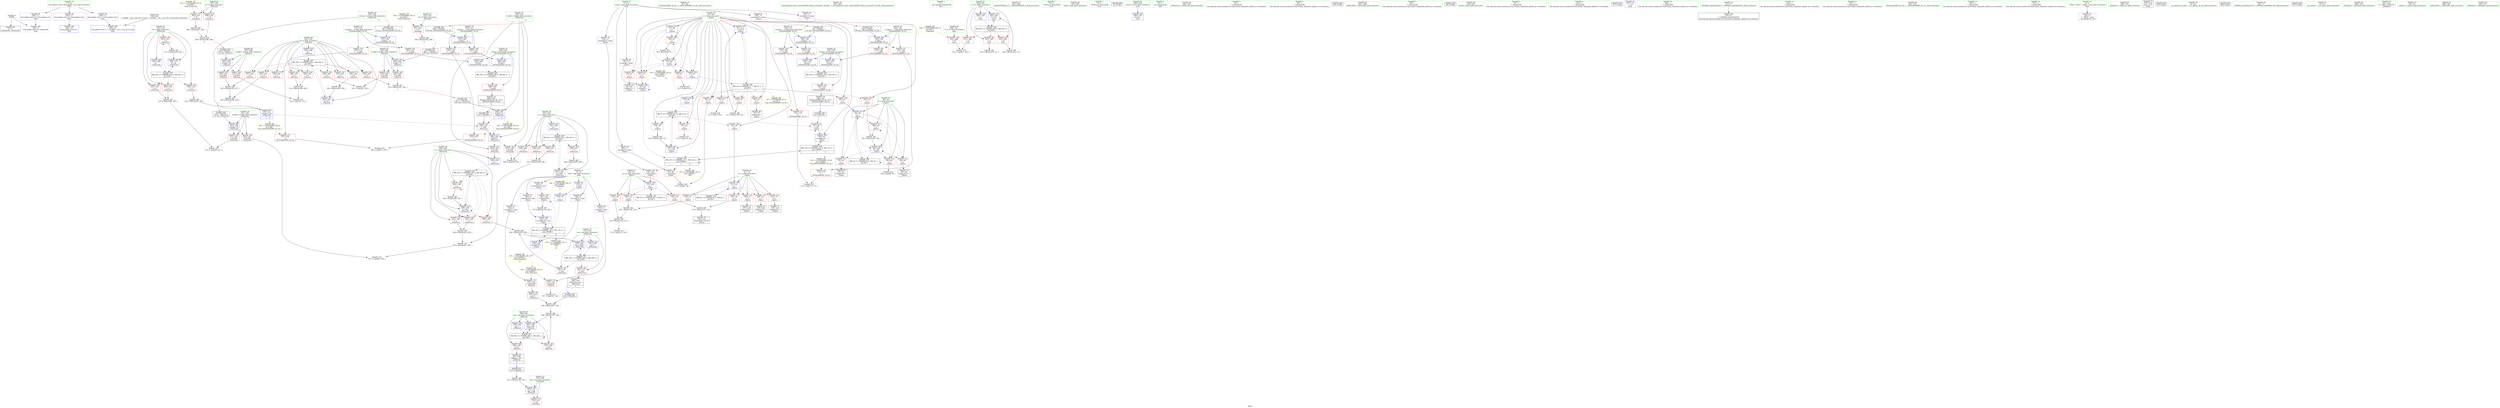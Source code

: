 digraph "SVFG" {
	label="SVFG";

	Node0x55f6529487a0 [shape=record,color=grey,label="{NodeID: 0\nNullPtr}"];
	Node0x55f6529487a0 -> Node0x55f65296e7f0[style=solid];
	Node0x55f6529487a0 -> Node0x55f652975ba0[style=solid];
	Node0x55f6529b05e0 [shape=record,color=black,label="{NodeID: 443\n266 = PHI(189, )\n0th arg _ZSt3minIxERKT_S2_S2_ }"];
	Node0x55f6529b05e0 -> Node0x55f6529785e0[style=solid];
	Node0x55f652970350 [shape=record,color=blue,label="{NodeID: 194\n47\<--111\ni\<--inc17\n_Z3prev\n}"];
	Node0x55f652970350 -> Node0x55f65298e740[style=dashed];
	Node0x55f65296d4e0 [shape=record,color=red,label="{NodeID: 111\n91\<--49\n\<--j\n_Z3prev\n}"];
	Node0x55f65296d4e0 -> Node0x55f65296eb90[style=solid];
	Node0x55f65296b750 [shape=record,color=green,label="{NodeID: 28\n95\<--96\n_ZSt3minIiERKT_S2_S2_\<--_ZSt3minIiERKT_S2_S2__field_insensitive\n}"];
	Node0x55f65297f0b0 [shape=record,color=grey,label="{NodeID: 305\n147 = Binary(134, 146, )\n}"];
	Node0x55f65297f0b0 -> Node0x55f652970830[style=solid];
	Node0x55f652978920 [shape=record,color=blue,label="{NodeID: 222\n295\<--293\nX.addr\<--X\n_Z4funcxx\n}"];
	Node0x55f652978920 -> Node0x55f652974550[style=dashed];
	Node0x55f652978920 -> Node0x55f652974620[style=dashed];
	Node0x55f652973510 [shape=record,color=red,label="{NodeID: 139\n216\<--193\n\<--d\n_Z5func2xx\n}"];
	Node0x55f652973510 -> Node0x55f65297ccb0[style=solid];
	Node0x55f65296df80 [shape=record,color=green,label="{NodeID: 56\n379\<--380\n_ZSt4endlIcSt11char_traitsIcEERSt13basic_ostreamIT_T0_ES6_\<--_ZSt4endlIcSt11char_traitsIcEERSt13basic_ostreamIT_T0_ES6__field_insensitive\n}"];
	Node0x55f65298fc30 [shape=record,color=black,label="{NodeID: 333\nMR_2V_9 = PHI(MR_2V_10, MR_2V_8, )\npts\{48 \}\n}"];
	Node0x55f65298fc30 -> Node0x55f65296d1a0[style=dashed];
	Node0x55f65298fc30 -> Node0x55f65296d270[style=dashed];
	Node0x55f65298fc30 -> Node0x55f65296d340[style=dashed];
	Node0x55f65298fc30 -> Node0x55f652970900[style=dashed];
	Node0x55f652974bd0 [shape=record,color=red,label="{NodeID: 167\n314\<--301\n\<--d\n_Z4funcxx\n}"];
	Node0x55f65296f7c0 [shape=record,color=purple,label="{NodeID: 84\n145\<--8\narrayidx30\<--sign\n_Z3prev\n}"];
	Node0x55f65296f7c0 -> Node0x55f6529729b0[style=solid];
	Node0x55f6529696d0 [shape=record,color=green,label="{NodeID: 1\n7\<--1\n__dso_handle\<--dummyObj\nGlob }"];
	Node0x55f6529b0720 [shape=record,color=black,label="{NodeID: 444\n267 = PHI(195, )\n1st arg _ZSt3minIxERKT_S2_S2_ }"];
	Node0x55f6529b0720 -> Node0x55f6529786b0[style=solid];
	Node0x55f652996570 [shape=record,color=yellow,style=double,label="{NodeID: 361\n62V_1 = ENCHI(MR_62V_0)\npts\{401 \}\nFun[main]}"];
	Node0x55f652996570 -> Node0x55f652975660[style=dashed];
	Node0x55f652970420 [shape=record,color=blue,label="{NodeID: 195\n114\<--70\n\<--\n_Z3prev\n}"];
	Node0x55f652970420 -> Node0x55f652990b30[style=dashed];
	Node0x55f65296d5b0 [shape=record,color=red,label="{NodeID: 112\n98\<--49\n\<--j\n_Z3prev\n}"];
	Node0x55f65296d5b0 -> Node0x55f65296ec60[style=solid];
	Node0x55f65296b850 [shape=record,color=green,label="{NodeID: 29\n162\<--163\nretval\<--retval_field_insensitive\n_ZSt3minIiERKT_S2_S2_\n}"];
	Node0x55f65296b850 -> Node0x55f652972a80[style=solid];
	Node0x55f65296b850 -> Node0x55f652970b70[style=solid];
	Node0x55f65296b850 -> Node0x55f652970c40[style=solid];
	Node0x55f65297f230 [shape=record,color=grey,label="{NodeID: 306\n343 = Binary(342, 206, )\n}"];
	Node0x55f65297f230 -> Node0x55f652978d30[style=solid];
	Node0x55f6529789f0 [shape=record,color=blue,label="{NodeID: 223\n297\<--294\nD.addr\<--D\n_Z4funcxx\n}"];
	Node0x55f6529789f0 -> Node0x55f6529746f0[style=dashed];
	Node0x55f6529789f0 -> Node0x55f6529747c0[style=dashed];
	Node0x55f6529735e0 [shape=record,color=red,label="{NodeID: 140\n220\<--193\n\<--d\n_Z5func2xx\n}"];
	Node0x55f6529735e0 -> Node0x55f65297cfb0[style=solid];
	Node0x55f65296e080 [shape=record,color=green,label="{NodeID: 57\n381\<--382\n_ZNSolsEPFRSoS_E\<--_ZNSolsEPFRSoS_E_field_insensitive\n}"];
	Node0x55f652990130 [shape=record,color=black,label="{NodeID: 334\nMR_6V_2 = PHI(MR_6V_3, MR_6V_1, )\npts\{52 \}\n}"];
	Node0x55f652990130 -> Node0x55f6529705c0[style=dashed];
	Node0x55f652974ca0 [shape=record,color=red,label="{NodeID: 168\n320\<--301\n\<--d\n_Z4funcxx\n}"];
	Node0x55f652974ca0 -> Node0x55f65297fe30[style=solid];
	Node0x55f65296f890 [shape=record,color=purple,label="{NodeID: 85\n150\<--8\narrayidx32\<--sign\n_Z3prev\n}"];
	Node0x55f65296f890 -> Node0x55f652970830[style=solid];
	Node0x55f652969580 [shape=record,color=green,label="{NodeID: 2\n13\<--1\n_ZSt3cin\<--dummyObj\nGlob }"];
	Node0x55f6529b0950 [shape=record,color=black,label="{NodeID: 445\n94 = PHI(159, )\n}"];
	Node0x55f6529b0950 -> Node0x55f652972810[style=solid];
	Node0x55f6529704f0 [shape=record,color=blue,label="{NodeID: 196\n47\<--56\ni\<--\n_Z3prev\n}"];
	Node0x55f6529704f0 -> Node0x55f65298fc30[style=dashed];
	Node0x55f65296d680 [shape=record,color=red,label="{NodeID: 113\n104\<--49\n\<--j\n_Z3prev\n}"];
	Node0x55f65296d680 -> Node0x55f65297dbb0[style=solid];
	Node0x55f65296b920 [shape=record,color=green,label="{NodeID: 30\n164\<--165\n__a.addr\<--__a.addr_field_insensitive\n_ZSt3minIiERKT_S2_S2_\n}"];
	Node0x55f65296b920 -> Node0x55f652972b50[style=solid];
	Node0x55f65296b920 -> Node0x55f652972c20[style=solid];
	Node0x55f65296b920 -> Node0x55f6529709d0[style=solid];
	Node0x55f65297f3b0 [shape=record,color=grey,label="{NodeID: 307\n245 = Binary(241, 244, )\n}"];
	Node0x55f65297f3b0 -> Node0x55f652980bb0[style=solid];
	Node0x55f652978ac0 [shape=record,color=blue,label="{NodeID: 224\n299\<--229\nans\<--\n_Z4funcxx\n}"];
	Node0x55f652978ac0 -> Node0x55f652992430[style=dashed];
	Node0x55f6529736b0 [shape=record,color=red,label="{NodeID: 141\n255\<--197\n\<--ans\n_Z5func2xx\n}"];
	Node0x55f6529736b0 -> Node0x55f65297e630[style=solid];
	Node0x55f65296e180 [shape=record,color=green,label="{NodeID: 58\n395\<--396\nmain\<--main_field_insensitive\n}"];
	Node0x55f652990630 [shape=record,color=black,label="{NodeID: 335\nMR_8V_2 = PHI(MR_8V_3, MR_8V_1, )\npts\{54 \}\n}"];
	Node0x55f652990630 -> Node0x55f652970690[style=dashed];
	Node0x55f652974d70 [shape=record,color=red,label="{NodeID: 169\n324\<--301\n\<--d\n_Z4funcxx\n}"];
	Node0x55f652974d70 -> Node0x55f65297d5b0[style=solid];
	Node0x55f65296f960 [shape=record,color=purple,label="{NodeID: 86\n315\<--8\narrayidx\<--sign\n_Z4funcxx\n}"];
	Node0x55f65296f960 -> Node0x55f652975180[style=solid];
	Node0x55f652969c00 [shape=record,color=green,label="{NodeID: 3\n14\<--1\n_ZSt4cout\<--dummyObj\nGlob }"];
	Node0x55f6529b0c80 [shape=record,color=black,label="{NodeID: 446\n29 = PHI()\n}"];
	Node0x55f652996730 [shape=record,color=yellow,style=double,label="{NodeID: 363\n10V_1 = ENCHI(MR_10V_0)\npts\{100000 \}\nFun[main]|{<s0>11}}"];
	Node0x55f652996730:s0 -> Node0x55f652970420[style=dashed,color=red];
	Node0x55f65297cb30 [shape=record,color=grey,label="{NodeID: 280\n336 = Binary(331, 335, )\n}"];
	Node0x55f65297cb30 -> Node0x55f65297d430[style=solid];
	Node0x55f6529705c0 [shape=record,color=blue,label="{NodeID: 197\n51\<--121\nn\<--\n_Z3prev\n}"];
	Node0x55f6529705c0 -> Node0x55f65296d750[style=dashed];
	Node0x55f6529705c0 -> Node0x55f6529721d0[style=dashed];
	Node0x55f6529705c0 -> Node0x55f652972260[style=dashed];
	Node0x55f6529705c0 -> Node0x55f652972330[style=dashed];
	Node0x55f6529705c0 -> Node0x55f652972400[style=dashed];
	Node0x55f6529705c0 -> Node0x55f652990130[style=dashed];
	Node0x55f65296d750 [shape=record,color=red,label="{NodeID: 114\n123\<--51\n\<--n\n_Z3prev\n}"];
	Node0x55f65296d750 -> Node0x55f65296ed30[style=solid];
	Node0x55f65296b9f0 [shape=record,color=green,label="{NodeID: 31\n166\<--167\n__b.addr\<--__b.addr_field_insensitive\n_ZSt3minIiERKT_S2_S2_\n}"];
	Node0x55f65296b9f0 -> Node0x55f652972cf0[style=solid];
	Node0x55f65296b9f0 -> Node0x55f652972dc0[style=solid];
	Node0x55f65296b9f0 -> Node0x55f652970aa0[style=solid];
	Node0x55f65297f530 [shape=record,color=grey,label="{NodeID: 308\n424 = Binary(423, 70, )\n}"];
	Node0x55f65297f530 -> Node0x55f652979070[style=solid];
	Node0x55f652978b90 [shape=record,color=blue,label="{NodeID: 225\n301\<--206\nd\<--\n_Z4funcxx\n}"];
	Node0x55f652978b90 -> Node0x55f652992930[style=dashed];
	Node0x55f652973780 [shape=record,color=red,label="{NodeID: 142\n263\<--197\n\<--ans\n_Z5func2xx\n}"];
	Node0x55f652973780 -> Node0x55f65296f210[style=solid];
	Node0x55f65296e280 [shape=record,color=green,label="{NodeID: 59\n398\<--399\nretval\<--retval_field_insensitive\nmain\n}"];
	Node0x55f65296e280 -> Node0x55f652978ed0[style=solid];
	Node0x55f652990b30 [shape=record,color=black,label="{NodeID: 336\nMR_10V_3 = PHI(MR_10V_5, MR_10V_2, )\npts\{100000 \}\n|{|<s3>11}}"];
	Node0x55f652990b30 -> Node0x55f6529729b0[style=dashed];
	Node0x55f652990b30 -> Node0x55f652970760[style=dashed];
	Node0x55f652990b30 -> Node0x55f652970830[style=dashed];
	Node0x55f652990b30:s3 -> Node0x55f65299da70[style=dashed,color=blue];
	Node0x55f652974e40 [shape=record,color=red,label="{NodeID: 170\n327\<--301\n\<--d\n_Z4funcxx\n}"];
	Node0x55f652974e40 -> Node0x55f65297d130[style=solid];
	Node0x55f65296fa30 [shape=record,color=purple,label="{NodeID: 87\n333\<--8\narrayidx5\<--sign\n_Z4funcxx\n}"];
	Node0x55f65296fa30 -> Node0x55f652975250[style=solid];
	Node0x55f652969c90 [shape=record,color=green,label="{NodeID: 4\n15\<--1\n.str\<--dummyObj\nGlob }"];
	Node0x55f6529b0d50 [shape=record,color=black,label="{NodeID: 447\n223 = PHI(265, )\n}"];
	Node0x55f6529b0d50 -> Node0x55f652973ed0[style=solid];
	Node0x55f652996810 [shape=record,color=yellow,style=double,label="{NodeID: 364\n12V_1 = ENCHI(MR_12V_0)\npts\{120000 \}\nFun[main]|{<s0>11|<s1>11}}"];
	Node0x55f652996810:s0 -> Node0x55f652975d70[style=dashed,color=red];
	Node0x55f652996810:s1 -> Node0x55f65298ed30[style=dashed,color=red];
	Node0x55f65297ccb0 [shape=record,color=grey,label="{NodeID: 281\n217 = Binary(216, 206, )\n}"];
	Node0x55f65297ccb0 -> Node0x55f652970f80[style=solid];
	Node0x55f652970690 [shape=record,color=blue,label="{NodeID: 198\n53\<--126\np\<--\n_Z3prev\n}"];
	Node0x55f652970690 -> Node0x55f6529724d0[style=dashed];
	Node0x55f652970690 -> Node0x55f6529725a0[style=dashed];
	Node0x55f652970690 -> Node0x55f652972670[style=dashed];
	Node0x55f652970690 -> Node0x55f652990630[style=dashed];
	Node0x55f6529721d0 [shape=record,color=red,label="{NodeID: 115\n128\<--51\n\<--n\n_Z3prev\n}"];
	Node0x55f6529721d0 -> Node0x55f65297dd30[style=solid];
	Node0x55f65296bac0 [shape=record,color=green,label="{NodeID: 32\n184\<--185\n_Z5func2xx\<--_Z5func2xx_field_insensitive\n}"];
	Node0x55f65297f6b0 [shape=record,color=grey,label="{NodeID: 309\n244 = Binary(242, 243, )\n}"];
	Node0x55f65297f6b0 -> Node0x55f65297f3b0[style=solid];
	Node0x55f652978c60 [shape=record,color=blue,label="{NodeID: 226\n299\<--338\nans\<--add\n_Z4funcxx\n}"];
	Node0x55f652978c60 -> Node0x55f652992430[style=dashed];
	Node0x55f652973850 [shape=record,color=red,label="{NodeID: 143\n242\<--199\n\<--y\n_Z5func2xx\n}"];
	Node0x55f652973850 -> Node0x55f65297f6b0[style=solid];
	Node0x55f65296e350 [shape=record,color=green,label="{NodeID: 60\n400\<--401\nTC\<--TC_field_insensitive\nmain\n}"];
	Node0x55f65296e350 -> Node0x55f652975660[style=solid];
	Node0x55f652991030 [shape=record,color=black,label="{NodeID: 337\nMR_30V_3 = PHI(MR_30V_4, MR_30V_2, )\npts\{198 \}\n}"];
	Node0x55f652991030 -> Node0x55f6529736b0[style=dashed];
	Node0x55f652991030 -> Node0x55f652973780[style=dashed];
	Node0x55f652991030 -> Node0x55f652978440[style=dashed];
	Node0x55f652974f10 [shape=record,color=red,label="{NodeID: 171\n329\<--301\n\<--d\n_Z4funcxx\n}"];
	Node0x55f652974f10 -> Node0x55f65297d2b0[style=solid];
	Node0x55f65296fb00 [shape=record,color=purple,label="{NodeID: 88\n65\<--11\narrayidx\<--minp\n_Z3prev\n}"];
	Node0x55f65296fb00 -> Node0x55f652975d70[style=solid];
	Node0x55f65296a4f0 [shape=record,color=green,label="{NodeID: 5\n18\<--1\n\<--dummyObj\nCan only get source location for instruction, argument, global var or function.}"];
	Node0x55f6529b0ec0 [shape=record,color=black,label="{NodeID: 448\n331 = PHI(186, )\n}"];
	Node0x55f6529b0ec0 -> Node0x55f65297cb30[style=solid];
	Node0x55f65297ce30 [shape=record,color=grey,label="{NodeID: 282\n416 = Binary(415, 70, )\n}"];
	Node0x55f652970760 [shape=record,color=blue,label="{NodeID: 199\n138\<--134\narrayidx27\<--\n_Z3prev\n}"];
	Node0x55f652970760 -> Node0x55f652990b30[style=dashed];
	Node0x55f652972260 [shape=record,color=red,label="{NodeID: 116\n136\<--51\n\<--n\n_Z3prev\n}"];
	Node0x55f652972260 -> Node0x55f65296eed0[style=solid];
	Node0x55f65296bbc0 [shape=record,color=green,label="{NodeID: 33\n189\<--190\nX.addr\<--X.addr_field_insensitive\n_Z5func2xx\n|{|<s4>4}}"];
	Node0x55f65296bbc0 -> Node0x55f652973030[style=solid];
	Node0x55f65296bbc0 -> Node0x55f652973100[style=solid];
	Node0x55f65296bbc0 -> Node0x55f652970d10[style=solid];
	Node0x55f65296bbc0 -> Node0x55f652971120[style=solid];
	Node0x55f65296bbc0:s4 -> Node0x55f6529b05e0[style=solid,color=red];
	Node0x55f65297f830 [shape=record,color=grey,label="{NodeID: 310\n413 = cmp(411, 412, )\n}"];
	Node0x55f652978d30 [shape=record,color=blue,label="{NodeID: 227\n301\<--343\nd\<--inc\n_Z4funcxx\n}"];
	Node0x55f652978d30 -> Node0x55f652992930[style=dashed];
	Node0x55f652973920 [shape=record,color=red,label="{NodeID: 144\n243\<--199\n\<--y\n_Z5func2xx\n}"];
	Node0x55f652973920 -> Node0x55f65297f6b0[style=solid];
	Node0x55f65296e420 [shape=record,color=green,label="{NodeID: 61\n402\<--403\ntc\<--tc_field_insensitive\nmain\n}"];
	Node0x55f65296e420 -> Node0x55f652975730[style=solid];
	Node0x55f65296e420 -> Node0x55f652975800[style=solid];
	Node0x55f65296e420 -> Node0x55f6529758d0[style=solid];
	Node0x55f65296e420 -> Node0x55f652978fa0[style=solid];
	Node0x55f65296e420 -> Node0x55f652979070[style=solid];
	Node0x55f652991530 [shape=record,color=black,label="{NodeID: 338\nMR_32V_3 = PHI(MR_32V_4, MR_32V_2, )\npts\{200 \}\n}"];
	Node0x55f652991530 -> Node0x55f652973850[style=dashed];
	Node0x55f652991530 -> Node0x55f652973920[style=dashed];
	Node0x55f652991530 -> Node0x55f6529739f0[style=dashed];
	Node0x55f652991530 -> Node0x55f652973ac0[style=dashed];
	Node0x55f652991530 -> Node0x55f652978370[style=dashed];
	Node0x55f652991530 -> Node0x55f652991530[style=dashed];
	Node0x55f652974fe0 [shape=record,color=red,label="{NodeID: 172\n332\<--301\n\<--d\n_Z4funcxx\n}"];
	Node0x55f65296fbd0 [shape=record,color=purple,label="{NodeID: 89\n80\<--11\narrayidx5\<--minp\n_Z3prev\n}"];
	Node0x55f65296fbd0 -> Node0x55f652972740[style=solid];
	Node0x55f65296a580 [shape=record,color=green,label="{NodeID: 6\n56\<--1\n\<--dummyObj\nCan only get source location for instruction, argument, global var or function.}"];
	Node0x55f6529b1000 [shape=record,color=black,label="{NodeID: 449\n359 = PHI()\n}"];
	Node0x55f65297cfb0 [shape=record,color=grey,label="{NodeID: 283\n221 = Binary(220, 206, )\n}"];
	Node0x55f65297cfb0 -> Node0x55f652971050[style=solid];
	Node0x55f652970830 [shape=record,color=blue,label="{NodeID: 200\n150\<--147\narrayidx32\<--sub\n_Z3prev\n}"];
	Node0x55f652970830 -> Node0x55f652990b30[style=dashed];
	Node0x55f652972330 [shape=record,color=red,label="{NodeID: 117\n141\<--51\n\<--n\n_Z3prev\n}"];
	Node0x55f652972330 -> Node0x55f65297e030[style=solid];
	Node0x55f65296bc90 [shape=record,color=green,label="{NodeID: 34\n191\<--192\nD.addr\<--D.addr_field_insensitive\n_Z5func2xx\n}"];
	Node0x55f65296bc90 -> Node0x55f6529731d0[style=solid];
	Node0x55f65296bc90 -> Node0x55f6529732a0[style=solid];
	Node0x55f65296bc90 -> Node0x55f652970de0[style=solid];
	Node0x55f65297f9b0 [shape=record,color=grey,label="{NodeID: 311\n317 = cmp(316, 134, )\n}"];
	Node0x55f652978e00 [shape=record,color=blue,label="{NodeID: 228\n357\<--371\nans\<--add\n_Z5main2v\n}"];
	Node0x55f652978e00 -> Node0x55f652975590[style=dashed];
	Node0x55f6529739f0 [shape=record,color=red,label="{NodeID: 145\n249\<--199\n\<--y\n_Z5func2xx\n}"];
	Node0x55f6529739f0 -> Node0x55f65297ef30[style=solid];
	Node0x55f65296e4f0 [shape=record,color=green,label="{NodeID: 62\n407\<--408\n_ZNSirsERi\<--_ZNSirsERi_field_insensitive\n}"];
	Node0x55f652991a30 [shape=record,color=black,label="{NodeID: 339\nMR_34V_3 = PHI(MR_34V_4, MR_34V_2, )\npts\{202 \}\n}"];
	Node0x55f652991a30 -> Node0x55f652973b90[style=dashed];
	Node0x55f652991a30 -> Node0x55f652973c60[style=dashed];
	Node0x55f652991a30 -> Node0x55f652973d30[style=dashed];
	Node0x55f652991a30 -> Node0x55f652973e00[style=dashed];
	Node0x55f652991a30 -> Node0x55f652978510[style=dashed];
	Node0x55f6529750b0 [shape=record,color=red,label="{NodeID: 173\n342\<--301\n\<--d\n_Z4funcxx\n}"];
	Node0x55f6529750b0 -> Node0x55f65297f230[style=solid];
	Node0x55f65296fca0 [shape=record,color=purple,label="{NodeID: 90\n93\<--11\narrayidx11\<--minp\n_Z3prev\n|{<s0>3}}"];
	Node0x55f65296fca0:s0 -> Node0x55f6529b00e0[style=solid,color=red];
	Node0x55f65296a610 [shape=record,color=green,label="{NodeID: 7\n60\<--1\n\<--dummyObj\nCan only get source location for instruction, argument, global var or function.}"];
	Node0x55f6529b10d0 [shape=record,color=black,label="{NodeID: 450\n362 = PHI()\n}"];
	Node0x55f65297d130 [shape=record,color=grey,label="{NodeID: 284\n328 = Binary(326, 327, )\n}"];
	Node0x55f65297d130 -> Node0x55f65297d2b0[style=solid];
	Node0x55f652970900 [shape=record,color=blue,label="{NodeID: 201\n47\<--155\ni\<--inc35\n_Z3prev\n}"];
	Node0x55f652970900 -> Node0x55f65298fc30[style=dashed];
	Node0x55f652972400 [shape=record,color=red,label="{NodeID: 118\n148\<--51\n\<--n\n_Z3prev\n}"];
	Node0x55f652972400 -> Node0x55f65296f070[style=solid];
	Node0x55f65296bd60 [shape=record,color=green,label="{NodeID: 35\n193\<--194\nd\<--d_field_insensitive\n_Z5func2xx\n}"];
	Node0x55f65296bd60 -> Node0x55f652973370[style=solid];
	Node0x55f65296bd60 -> Node0x55f652973440[style=solid];
	Node0x55f65296bd60 -> Node0x55f652973510[style=solid];
	Node0x55f65296bd60 -> Node0x55f6529735e0[style=solid];
	Node0x55f65296bd60 -> Node0x55f652970eb0[style=solid];
	Node0x55f65296bd60 -> Node0x55f652970f80[style=solid];
	Node0x55f65297fb30 [shape=record,color=grey,label="{NodeID: 312\n212 = cmp(210, 211, )\n}"];
	Node0x55f652978ed0 [shape=record,color=blue,label="{NodeID: 229\n398\<--134\nretval\<--\nmain\n}"];
	Node0x55f652973ac0 [shape=record,color=red,label="{NodeID: 146\n254\<--199\n\<--y\n_Z5func2xx\n}"];
	Node0x55f652973ac0 -> Node0x55f65297e630[style=solid];
	Node0x55f65296e5f0 [shape=record,color=green,label="{NodeID: 63\n419\<--420\nprintf\<--printf_field_insensitive\n}"];
	Node0x55f652991f30 [shape=record,color=black,label="{NodeID: 340\nMR_64V_3 = PHI(MR_64V_4, MR_64V_2, )\npts\{403 \}\n}"];
	Node0x55f652991f30 -> Node0x55f652975730[style=dashed];
	Node0x55f652991f30 -> Node0x55f652975800[style=dashed];
	Node0x55f652991f30 -> Node0x55f6529758d0[style=dashed];
	Node0x55f652991f30 -> Node0x55f652979070[style=dashed];
	Node0x55f652975180 [shape=record,color=red,label="{NodeID: 174\n316\<--315\n\<--arrayidx\n_Z4funcxx\n}"];
	Node0x55f652975180 -> Node0x55f65297f9b0[style=solid];
	Node0x55f65296fd70 [shape=record,color=purple,label="{NodeID: 91\n100\<--11\narrayidx13\<--minp\n_Z3prev\n}"];
	Node0x55f65296fd70 -> Node0x55f6529701b0[style=solid];
	Node0x55f65296a6a0 [shape=record,color=green,label="{NodeID: 8\n70\<--1\n\<--dummyObj\nCan only get source location for instruction, argument, global var or function.}"];
	Node0x55f6529b11a0 [shape=record,color=black,label="{NodeID: 451\n370 = PHI(292, )\n}"];
	Node0x55f6529b11a0 -> Node0x55f65297e330[style=solid];
	Node0x55f65297d2b0 [shape=record,color=grey,label="{NodeID: 285\n330 = Binary(328, 329, )\n|{<s0>5}}"];
	Node0x55f65297d2b0:s0 -> Node0x55f6529b04a0[style=solid,color=red];
	Node0x55f6529709d0 [shape=record,color=blue,label="{NodeID: 202\n164\<--160\n__a.addr\<--__a\n_ZSt3minIiERKT_S2_S2_\n}"];
	Node0x55f6529709d0 -> Node0x55f652972b50[style=dashed];
	Node0x55f6529709d0 -> Node0x55f652972c20[style=dashed];
	Node0x55f6529724d0 [shape=record,color=red,label="{NodeID: 119\n129\<--53\n\<--p\n_Z3prev\n}"];
	Node0x55f6529724d0 -> Node0x55f65297dd30[style=solid];
	Node0x55f65296be30 [shape=record,color=green,label="{NodeID: 36\n195\<--196\nref.tmp\<--ref.tmp_field_insensitive\n_Z5func2xx\n|{|<s1>4}}"];
	Node0x55f65296be30 -> Node0x55f652971050[style=solid];
	Node0x55f65296be30:s1 -> Node0x55f6529b0720[style=solid,color=red];
	Node0x55f65297fcb0 [shape=record,color=grey,label="{NodeID: 313\n133 = cmp(132, 134, )\n}"];
	Node0x55f652978fa0 [shape=record,color=blue,label="{NodeID: 230\n402\<--134\ntc\<--\nmain\n}"];
	Node0x55f652978fa0 -> Node0x55f652991f30[style=dashed];
	Node0x55f652973b90 [shape=record,color=red,label="{NodeID: 147\n234\<--201\n\<--x\n_Z5func2xx\n}"];
	Node0x55f652973b90 -> Node0x55f652980730[style=solid];
	Node0x55f65296e6f0 [shape=record,color=green,label="{NodeID: 64\n19\<--434\n_GLOBAL__sub_I_rng..58_2_0.cpp\<--_GLOBAL__sub_I_rng..58_2_0.cpp_field_insensitive\n}"];
	Node0x55f65296e6f0 -> Node0x55f652975aa0[style=solid];
	Node0x55f652992430 [shape=record,color=black,label="{NodeID: 341\nMR_48V_3 = PHI(MR_48V_5, MR_48V_2, )\npts\{300 \}\n}"];
	Node0x55f652992430 -> Node0x55f652974890[style=dashed];
	Node0x55f652992430 -> Node0x55f652974960[style=dashed];
	Node0x55f652992430 -> Node0x55f652978c60[style=dashed];
	Node0x55f652992430 -> Node0x55f652992430[style=dashed];
	Node0x55f652975250 [shape=record,color=red,label="{NodeID: 175\n334\<--333\n\<--arrayidx5\n_Z4funcxx\n}"];
	Node0x55f652975250 -> Node0x55f65296f3b0[style=solid];
	Node0x55f65296fe40 [shape=record,color=purple,label="{NodeID: 92\n125\<--11\narrayidx23\<--minp\n_Z3prev\n}"];
	Node0x55f65296fe40 -> Node0x55f6529728e0[style=solid];
	Node0x55f65296a730 [shape=record,color=green,label="{NodeID: 9\n134\<--1\n\<--dummyObj\nCan only get source location for instruction, argument, global var or function.}"];
	Node0x55f6529b1340 [shape=record,color=black,label="{NodeID: 452\n375 = PHI()\n}"];
	Node0x55f65297d430 [shape=record,color=grey,label="{NodeID: 286\n338 = Binary(337, 336, )\n}"];
	Node0x55f65297d430 -> Node0x55f652978c60[style=solid];
	Node0x55f652970aa0 [shape=record,color=blue,label="{NodeID: 203\n166\<--161\n__b.addr\<--__b\n_ZSt3minIiERKT_S2_S2_\n}"];
	Node0x55f652970aa0 -> Node0x55f652972cf0[style=dashed];
	Node0x55f652970aa0 -> Node0x55f652972dc0[style=dashed];
	Node0x55f6529725a0 [shape=record,color=red,label="{NodeID: 120\n131\<--53\n\<--p\n_Z3prev\n}"];
	Node0x55f6529725a0 -> Node0x55f65297da30[style=solid];
	Node0x55f65296bf00 [shape=record,color=green,label="{NodeID: 37\n197\<--198\nans\<--ans_field_insensitive\n_Z5func2xx\n}"];
	Node0x55f65296bf00 -> Node0x55f6529736b0[style=solid];
	Node0x55f65296bf00 -> Node0x55f652973780[style=solid];
	Node0x55f65296bf00 -> Node0x55f652978100[style=solid];
	Node0x55f65296bf00 -> Node0x55f652978440[style=solid];
	Node0x55f65297fe30 [shape=record,color=grey,label="{NodeID: 314\n321 = cmp(319, 320, )\n}"];
	Node0x55f652979070 [shape=record,color=blue,label="{NodeID: 231\n402\<--424\ntc\<--inc\nmain\n}"];
	Node0x55f652979070 -> Node0x55f652991f30[style=dashed];
	Node0x55f652973c60 [shape=record,color=red,label="{NodeID: 148\n239\<--201\n\<--x\n_Z5func2xx\n}"];
	Node0x55f652973c60 -> Node0x55f65297eab0[style=solid];
	Node0x55f65296e7f0 [shape=record,color=black,label="{NodeID: 65\n2\<--3\ndummyVal\<--dummyVal\n}"];
	Node0x55f652992930 [shape=record,color=black,label="{NodeID: 342\nMR_50V_3 = PHI(MR_50V_4, MR_50V_2, )\npts\{302 \}\n}"];
	Node0x55f652992930 -> Node0x55f652974a30[style=dashed];
	Node0x55f652992930 -> Node0x55f652974b00[style=dashed];
	Node0x55f652992930 -> Node0x55f652974bd0[style=dashed];
	Node0x55f652992930 -> Node0x55f652974ca0[style=dashed];
	Node0x55f652992930 -> Node0x55f652974d70[style=dashed];
	Node0x55f652992930 -> Node0x55f652974e40[style=dashed];
	Node0x55f652992930 -> Node0x55f652974f10[style=dashed];
	Node0x55f652992930 -> Node0x55f652974fe0[style=dashed];
	Node0x55f652992930 -> Node0x55f6529750b0[style=dashed];
	Node0x55f652992930 -> Node0x55f652978d30[style=dashed];
	Node0x55f652975320 [shape=record,color=red,label="{NodeID: 176\n363\<--353\n\<--N\n_Z5main2v\n}"];
	Node0x55f652975320 -> Node0x55f65297e7b0[style=solid];
	Node0x55f65296ff10 [shape=record,color=purple,label="{NodeID: 93\n417\<--15\n\<--.str\nmain\n}"];
	Node0x55f65296a7c0 [shape=record,color=green,label="{NodeID: 10\n206\<--1\n\<--dummyObj\nCan only get source location for instruction, argument, global var or function.}"];
	Node0x55f65297d5b0 [shape=record,color=grey,label="{NodeID: 287\n325 = Binary(323, 324, )\n|{<s0>5}}"];
	Node0x55f65297d5b0:s0 -> Node0x55f6529b0360[style=solid,color=red];
	Node0x55f652970b70 [shape=record,color=blue,label="{NodeID: 204\n162\<--176\nretval\<--\n_ZSt3minIiERKT_S2_S2_\n}"];
	Node0x55f652970b70 -> Node0x55f652956920[style=dashed];
	Node0x55f652972670 [shape=record,color=red,label="{NodeID: 121\n142\<--53\n\<--p\n_Z3prev\n}"];
	Node0x55f652972670 -> Node0x55f65297e030[style=solid];
	Node0x55f65296bfd0 [shape=record,color=green,label="{NodeID: 38\n199\<--200\ny\<--y_field_insensitive\n_Z5func2xx\n}"];
	Node0x55f65296bfd0 -> Node0x55f652973850[style=solid];
	Node0x55f65296bfd0 -> Node0x55f652973920[style=solid];
	Node0x55f65296bfd0 -> Node0x55f6529739f0[style=solid];
	Node0x55f65296bfd0 -> Node0x55f652973ac0[style=solid];
	Node0x55f65296bfd0 -> Node0x55f6529781d0[style=solid];
	Node0x55f65296bfd0 -> Node0x55f652978370[style=solid];
	Node0x55f65297ffb0 [shape=record,color=grey,label="{NodeID: 315\n89 = cmp(88, 60, )\n}"];
	Node0x55f652973d30 [shape=record,color=red,label="{NodeID: 149\n240\<--201\n\<--x\n_Z5func2xx\n}"];
	Node0x55f652973d30 -> Node0x55f65297eab0[style=solid];
	Node0x55f65296e8f0 [shape=record,color=black,label="{NodeID: 66\n30\<--31\n\<--_ZNSt8ios_base4InitD1Ev\nCan only get source location for instruction, argument, global var or function.}"];
	Node0x55f6529753f0 [shape=record,color=red,label="{NodeID: 177\n365\<--355\n\<--R\n_Z5main2v\n}"];
	Node0x55f6529753f0 -> Node0x55f65297e930[style=solid];
	Node0x55f65296ffe0 [shape=record,color=purple,label="{NodeID: 94\n438\<--17\nllvm.global_ctors_0\<--llvm.global_ctors\nGlob }"];
	Node0x55f65296ffe0 -> Node0x55f6529759a0[style=solid];
	Node0x55f65296a850 [shape=record,color=green,label="{NodeID: 11\n229\<--1\n\<--dummyObj\nCan only get source location for instruction, argument, global var or function.}"];
	Node0x55f65297d730 [shape=record,color=grey,label="{NodeID: 288\n111 = Binary(110, 70, )\n}"];
	Node0x55f65297d730 -> Node0x55f652970350[style=solid];
	Node0x55f652970c40 [shape=record,color=blue,label="{NodeID: 205\n162\<--179\nretval\<--\n_ZSt3minIiERKT_S2_S2_\n}"];
	Node0x55f652970c40 -> Node0x55f652956920[style=dashed];
	Node0x55f652972740 [shape=record,color=red,label="{NodeID: 122\n81\<--80\n\<--arrayidx5\n_Z3prev\n}"];
	Node0x55f652972740 -> Node0x55f652980a30[style=solid];
	Node0x55f65296c0a0 [shape=record,color=green,label="{NodeID: 39\n201\<--202\nx\<--x_field_insensitive\n_Z5func2xx\n}"];
	Node0x55f65296c0a0 -> Node0x55f652973b90[style=solid];
	Node0x55f65296c0a0 -> Node0x55f652973c60[style=solid];
	Node0x55f65296c0a0 -> Node0x55f652973d30[style=solid];
	Node0x55f65296c0a0 -> Node0x55f652973e00[style=solid];
	Node0x55f65296c0a0 -> Node0x55f6529782a0[style=solid];
	Node0x55f65296c0a0 -> Node0x55f652978510[style=solid];
	Node0x55f652980130 [shape=record,color=grey,label="{NodeID: 316\n312 = cmp(310, 311, )\n}"];
	Node0x55f652973e00 [shape=record,color=red,label="{NodeID: 150\n259\<--201\n\<--x\n_Z5func2xx\n}"];
	Node0x55f652973e00 -> Node0x55f65297d8b0[style=solid];
	Node0x55f65296e9f0 [shape=record,color=black,label="{NodeID: 67\n64\<--63\nidxprom\<--\n_Z3prev\n}"];
	Node0x55f6529754c0 [shape=record,color=red,label="{NodeID: 178\n368\<--355\n\<--R\n_Z5main2v\n}"];
	Node0x55f6529754c0 -> Node0x55f65297e1b0[style=solid];
	Node0x55f6529700e0 [shape=record,color=purple,label="{NodeID: 95\n439\<--17\nllvm.global_ctors_1\<--llvm.global_ctors\nGlob }"];
	Node0x55f6529700e0 -> Node0x55f652975aa0[style=solid];
	Node0x55f65296a8e0 [shape=record,color=green,label="{NodeID: 12\n251\<--1\n\<--dummyObj\nCan only get source location for instruction, argument, global var or function.}"];
	Node0x55f65297d8b0 [shape=record,color=grey,label="{NodeID: 289\n260 = Binary(259, 206, )\n}"];
	Node0x55f65297d8b0 -> Node0x55f652978510[style=solid];
	Node0x55f652970d10 [shape=record,color=blue,label="{NodeID: 206\n189\<--187\nX.addr\<--X\n_Z5func2xx\n|{|<s2>4}}"];
	Node0x55f652970d10 -> Node0x55f652973ed0[style=dashed];
	Node0x55f652970d10 -> Node0x55f652971120[style=dashed];
	Node0x55f652970d10:s2 -> Node0x55f65298e4a0[style=dashed,color=red];
	Node0x55f652972810 [shape=record,color=red,label="{NodeID: 123\n97\<--94\n\<--call\n_Z3prev\n}"];
	Node0x55f652972810 -> Node0x55f6529701b0[style=solid];
	Node0x55f65296c170 [shape=record,color=green,label="{NodeID: 40\n224\<--225\n_ZSt3minIxERKT_S2_S2_\<--_ZSt3minIxERKT_S2_S2__field_insensitive\n}"];
	Node0x55f6529802b0 [shape=record,color=grey,label="{NodeID: 317\n119 = cmp(118, 60, )\n}"];
	Node0x55f652973ed0 [shape=record,color=red,label="{NodeID: 151\n226\<--223\n\<--call\n_Z5func2xx\n}"];
	Node0x55f652973ed0 -> Node0x55f652971120[style=solid];
	Node0x55f65296eac0 [shape=record,color=black,label="{NodeID: 68\n79\<--78\nidxprom4\<--\n_Z3prev\n}"];
	Node0x55f652975590 [shape=record,color=red,label="{NodeID: 179\n374\<--357\n\<--ans\n_Z5main2v\n}"];
	Node0x55f65296c880 [shape=record,color=purple,label="{NodeID: 96\n440\<--17\nllvm.global_ctors_2\<--llvm.global_ctors\nGlob }"];
	Node0x55f65296c880 -> Node0x55f652975ba0[style=solid];
	Node0x55f65296a970 [shape=record,color=green,label="{NodeID: 13\n367\<--1\n\<--dummyObj\nCan only get source location for instruction, argument, global var or function.}"];
	Node0x55f65297da30 [shape=record,color=grey,label="{NodeID: 290\n132 = Binary(130, 131, )\n}"];
	Node0x55f65297da30 -> Node0x55f65297fcb0[style=solid];
	Node0x55f652970de0 [shape=record,color=blue,label="{NodeID: 207\n191\<--188\nD.addr\<--D\n_Z5func2xx\n}"];
	Node0x55f652970de0 -> Node0x55f6529731d0[style=dashed];
	Node0x55f652970de0 -> Node0x55f6529732a0[style=dashed];
	Node0x55f6529728e0 [shape=record,color=red,label="{NodeID: 124\n126\<--125\n\<--arrayidx23\n_Z3prev\n}"];
	Node0x55f6529728e0 -> Node0x55f652970690[style=solid];
	Node0x55f65296c270 [shape=record,color=green,label="{NodeID: 41\n268\<--269\nretval\<--retval_field_insensitive\n_ZSt3minIxERKT_S2_S2_\n}"];
	Node0x55f65296c270 -> Node0x55f652973fa0[style=solid];
	Node0x55f65296c270 -> Node0x55f652978780[style=solid];
	Node0x55f65296c270 -> Node0x55f652978850[style=solid];
	Node0x55f652980430 [shape=record,color=grey,label="{NodeID: 318\n280 = cmp(277, 279, )\n}"];
	Node0x55f652973fa0 [shape=record,color=red,label="{NodeID: 152\n288\<--268\n\<--retval\n_ZSt3minIxERKT_S2_S2_\n}"];
	Node0x55f652973fa0 -> Node0x55f65296f2e0[style=solid];
	Node0x55f65296eb90 [shape=record,color=black,label="{NodeID: 69\n92\<--91\nidxprom10\<--\n_Z3prev\n}"];
	Node0x55f652993d30 [shape=record,color=black,label="{NodeID: 346\nMR_12V_5 = PHI(MR_12V_6, MR_12V_4, )\npts\{120000 \}\n|{|<s3>3}}"];
	Node0x55f652993d30 -> Node0x55f652972810[style=dashed];
	Node0x55f652993d30 -> Node0x55f6529701b0[style=dashed];
	Node0x55f652993d30 -> Node0x55f65298ed30[style=dashed];
	Node0x55f652993d30:s3 -> Node0x55f652996380[style=dashed,color=red];
	Node0x55f652975660 [shape=record,color=red,label="{NodeID: 180\n412\<--400\n\<--TC\nmain\n}"];
	Node0x55f652975660 -> Node0x55f65297f830[style=solid];
	Node0x55f65296c980 [shape=record,color=red,label="{NodeID: 97\n58\<--47\n\<--i\n_Z3prev\n}"];
	Node0x55f65296c980 -> Node0x55f6529805b0[style=solid];
	Node0x55f65296aa40 [shape=record,color=green,label="{NodeID: 14\n372\<--1\n\<--dummyObj\nCan only get source location for instruction, argument, global var or function.}"];
	Node0x55f65297dbb0 [shape=record,color=grey,label="{NodeID: 291\n105 = Binary(104, 103, )\n}"];
	Node0x55f65297dbb0 -> Node0x55f652970280[style=solid];
	Node0x55f652970eb0 [shape=record,color=blue,label="{NodeID: 208\n193\<--206\nd\<--\n_Z5func2xx\n}"];
	Node0x55f652970eb0 -> Node0x55f652994230[style=dashed];
	Node0x55f6529729b0 [shape=record,color=red,label="{NodeID: 125\n146\<--145\n\<--arrayidx30\n_Z3prev\n}"];
	Node0x55f6529729b0 -> Node0x55f65297f0b0[style=solid];
	Node0x55f65296c340 [shape=record,color=green,label="{NodeID: 42\n270\<--271\n__a.addr\<--__a.addr_field_insensitive\n_ZSt3minIxERKT_S2_S2_\n}"];
	Node0x55f65296c340 -> Node0x55f652974070[style=solid];
	Node0x55f65296c340 -> Node0x55f652974140[style=solid];
	Node0x55f65296c340 -> Node0x55f6529785e0[style=solid];
	Node0x55f6529805b0 [shape=record,color=grey,label="{NodeID: 319\n59 = cmp(58, 60, )\n}"];
	Node0x55f652974070 [shape=record,color=red,label="{NodeID: 153\n278\<--270\n\<--__a.addr\n_ZSt3minIxERKT_S2_S2_\n}"];
	Node0x55f652974070 -> Node0x55f652974480[style=solid];
	Node0x55f65296ec60 [shape=record,color=black,label="{NodeID: 70\n99\<--98\nidxprom12\<--\n_Z3prev\n}"];
	Node0x55f652994230 [shape=record,color=black,label="{NodeID: 347\nMR_26V_3 = PHI(MR_26V_4, MR_26V_2, )\npts\{194 \}\n}"];
	Node0x55f652994230 -> Node0x55f652973370[style=dashed];
	Node0x55f652994230 -> Node0x55f652973440[style=dashed];
	Node0x55f652994230 -> Node0x55f652973510[style=dashed];
	Node0x55f652994230 -> Node0x55f6529735e0[style=dashed];
	Node0x55f652994230 -> Node0x55f652970f80[style=dashed];
	Node0x55f652975730 [shape=record,color=red,label="{NodeID: 181\n411\<--402\n\<--tc\nmain\n}"];
	Node0x55f652975730 -> Node0x55f65297f830[style=solid];
	Node0x55f65296ca50 [shape=record,color=red,label="{NodeID: 98\n62\<--47\n\<--i\n_Z3prev\n}"];
	Node0x55f65296ca50 -> Node0x55f652975d70[style=solid];
	Node0x55f65296ab10 [shape=record,color=green,label="{NodeID: 15\n4\<--6\n_ZStL8__ioinit\<--_ZStL8__ioinit_field_insensitive\nGlob }"];
	Node0x55f65296ab10 -> Node0x55f65296f550[style=solid];
	Node0x55f65297dd30 [shape=record,color=grey,label="{NodeID: 292\n130 = Binary(128, 129, )\n}"];
	Node0x55f65297dd30 -> Node0x55f65297da30[style=solid];
	Node0x55f652970f80 [shape=record,color=blue,label="{NodeID: 209\n193\<--217\nd\<--inc\n_Z5func2xx\n}"];
	Node0x55f652970f80 -> Node0x55f652994230[style=dashed];
	Node0x55f652972a80 [shape=record,color=red,label="{NodeID: 126\n182\<--162\n\<--retval\n_ZSt3minIiERKT_S2_S2_\n}"];
	Node0x55f652972a80 -> Node0x55f65296f140[style=solid];
	Node0x55f65296c410 [shape=record,color=green,label="{NodeID: 43\n272\<--273\n__b.addr\<--__b.addr_field_insensitive\n_ZSt3minIxERKT_S2_S2_\n}"];
	Node0x55f65296c410 -> Node0x55f652974210[style=solid];
	Node0x55f65296c410 -> Node0x55f6529742e0[style=solid];
	Node0x55f65296c410 -> Node0x55f6529786b0[style=solid];
	Node0x55f652980730 [shape=record,color=grey,label="{NodeID: 320\n236 = cmp(234, 235, )\n}"];
	Node0x55f652974140 [shape=record,color=red,label="{NodeID: 154\n285\<--270\n\<--__a.addr\n_ZSt3minIxERKT_S2_S2_\n}"];
	Node0x55f652974140 -> Node0x55f652978850[style=solid];
	Node0x55f65296ed30 [shape=record,color=black,label="{NodeID: 71\n124\<--123\nidxprom22\<--\n_Z3prev\n}"];
	Node0x55f652975800 [shape=record,color=red,label="{NodeID: 182\n415\<--402\n\<--tc\nmain\n}"];
	Node0x55f652975800 -> Node0x55f65297ce30[style=solid];
	Node0x55f65296cb20 [shape=record,color=red,label="{NodeID: 99\n63\<--47\n\<--i\n_Z3prev\n}"];
	Node0x55f65296cb20 -> Node0x55f65296e9f0[style=solid];
	Node0x55f65296ac10 [shape=record,color=green,label="{NodeID: 16\n8\<--10\nsign\<--sign_field_insensitive\nGlob }"];
	Node0x55f65296ac10 -> Node0x55f65296f620[style=solid];
	Node0x55f65296ac10 -> Node0x55f65296f6f0[style=solid];
	Node0x55f65296ac10 -> Node0x55f65296f7c0[style=solid];
	Node0x55f65296ac10 -> Node0x55f65296f890[style=solid];
	Node0x55f65296ac10 -> Node0x55f65296f960[style=solid];
	Node0x55f65296ac10 -> Node0x55f65296fa30[style=solid];
	Node0x55f65297deb0 [shape=record,color=grey,label="{NodeID: 293\n210 = Binary(208, 209, )\n}"];
	Node0x55f65297deb0 -> Node0x55f65297fb30[style=solid];
	Node0x55f652971050 [shape=record,color=blue,label="{NodeID: 210\n195\<--221\nref.tmp\<--sub\n_Z5func2xx\n|{|<s1>4}}"];
	Node0x55f652971050 -> Node0x55f652973ed0[style=dashed];
	Node0x55f652971050:s1 -> Node0x55f65298e5b0[style=dashed,color=red];
	Node0x55f652972b50 [shape=record,color=red,label="{NodeID: 127\n172\<--164\n\<--__a.addr\n_ZSt3minIiERKT_S2_S2_\n}"];
	Node0x55f652972b50 -> Node0x55f652972f60[style=solid];
	Node0x55f65296c4e0 [shape=record,color=green,label="{NodeID: 44\n290\<--291\n_Z4funcxx\<--_Z4funcxx_field_insensitive\n}"];
	Node0x55f6529808b0 [shape=record,color=grey,label="{NodeID: 321\n174 = cmp(171, 173, )\n}"];
	Node0x55f652974210 [shape=record,color=red,label="{NodeID: 155\n276\<--272\n\<--__b.addr\n_ZSt3minIxERKT_S2_S2_\n}"];
	Node0x55f652974210 -> Node0x55f6529743b0[style=solid];
	Node0x55f65296ee00 [shape=record,color=black,label="{NodeID: 72\n397\<--134\nmain_ret\<--\nmain\n}"];
	Node0x55f65299da70 [shape=record,color=yellow,style=double,label="{NodeID: 432\n10V_2 = CSCHI(MR_10V_1)\npts\{100000 \}\nCS[]|{<s0>14}}"];
	Node0x55f65299da70:s0 -> Node0x55f65298e3c0[style=dashed,color=red];
	Node0x55f652994c30 [shape=record,color=black,label="{NodeID: 349\nMR_38V_3 = PHI(MR_38V_4, MR_38V_2, )\npts\{269 \}\n}"];
	Node0x55f652994c30 -> Node0x55f652973fa0[style=dashed];
	Node0x55f6529758d0 [shape=record,color=red,label="{NodeID: 183\n423\<--402\n\<--tc\nmain\n}"];
	Node0x55f6529758d0 -> Node0x55f65297f530[style=solid];
	Node0x55f65296cbf0 [shape=record,color=red,label="{NodeID: 100\n68\<--47\n\<--i\n_Z3prev\n}"];
	Node0x55f65296cbf0 -> Node0x55f65297ec30[style=solid];
	Node0x55f65296ad10 [shape=record,color=green,label="{NodeID: 17\n11\<--12\nminp\<--minp_field_insensitive\nGlob }"];
	Node0x55f65296ad10 -> Node0x55f65296fb00[style=solid];
	Node0x55f65296ad10 -> Node0x55f65296fbd0[style=solid];
	Node0x55f65296ad10 -> Node0x55f65296fca0[style=solid];
	Node0x55f65296ad10 -> Node0x55f65296fd70[style=solid];
	Node0x55f65296ad10 -> Node0x55f65296fe40[style=solid];
	Node0x55f65297e030 [shape=record,color=grey,label="{NodeID: 294\n143 = Binary(141, 142, )\n}"];
	Node0x55f65297e030 -> Node0x55f65296efa0[style=solid];
	Node0x55f652971120 [shape=record,color=blue,label="{NodeID: 211\n189\<--226\nX.addr\<--\n_Z5func2xx\n}"];
	Node0x55f652971120 -> Node0x55f652973030[style=dashed];
	Node0x55f652971120 -> Node0x55f652973100[style=dashed];
	Node0x55f652972c20 [shape=record,color=red,label="{NodeID: 128\n179\<--164\n\<--__a.addr\n_ZSt3minIiERKT_S2_S2_\n}"];
	Node0x55f652972c20 -> Node0x55f652970c40[style=solid];
	Node0x55f65296c5e0 [shape=record,color=green,label="{NodeID: 45\n295\<--296\nX.addr\<--X.addr_field_insensitive\n_Z4funcxx\n}"];
	Node0x55f65296c5e0 -> Node0x55f652974550[style=solid];
	Node0x55f65296c5e0 -> Node0x55f652974620[style=solid];
	Node0x55f65296c5e0 -> Node0x55f652978920[style=solid];
	Node0x55f652980a30 [shape=record,color=grey,label="{NodeID: 322\n83 = cmp(81, 82, )\n}"];
	Node0x55f6529742e0 [shape=record,color=red,label="{NodeID: 156\n282\<--272\n\<--__b.addr\n_ZSt3minIxERKT_S2_S2_\n}"];
	Node0x55f6529742e0 -> Node0x55f652978780[style=solid];
	Node0x55f65296eed0 [shape=record,color=black,label="{NodeID: 73\n137\<--136\nidxprom26\<--\n_Z3prev\n}"];
	Node0x55f65299dbd0 [shape=record,color=yellow,style=double,label="{NodeID: 433\n12V_2 = CSCHI(MR_12V_1)\npts\{120000 \}\nCS[]}"];
	Node0x55f6529759a0 [shape=record,color=blue,label="{NodeID: 184\n438\<--18\nllvm.global_ctors_0\<--\nGlob }"];
	Node0x55f65296ccc0 [shape=record,color=red,label="{NodeID: 101\n75\<--47\n\<--i\n_Z3prev\n}"];
	Node0x55f65296ccc0 -> Node0x55f652980d30[style=solid];
	Node0x55f65296ae10 [shape=record,color=green,label="{NodeID: 18\n17\<--21\nllvm.global_ctors\<--llvm.global_ctors_field_insensitive\nGlob }"];
	Node0x55f65296ae10 -> Node0x55f65296ffe0[style=solid];
	Node0x55f65296ae10 -> Node0x55f6529700e0[style=solid];
	Node0x55f65296ae10 -> Node0x55f65296c880[style=solid];
	Node0x55f65298e0f0 [shape=record,color=yellow,style=double,label="{NodeID: 378\n53V_1 = ENCHI(MR_53V_0)\npts\{354 \}\nFun[_Z5main2v]}"];
	Node0x55f65298e0f0 -> Node0x55f652975320[style=dashed];
	Node0x55f65297e1b0 [shape=record,color=grey,label="{NodeID: 295\n369 = Binary(366, 368, )\n|{<s0>8}}"];
	Node0x55f65297e1b0:s0 -> Node0x55f6529affe0[style=solid,color=red];
	Node0x55f652978100 [shape=record,color=blue,label="{NodeID: 212\n197\<--229\nans\<--\n_Z5func2xx\n}"];
	Node0x55f652978100 -> Node0x55f652991030[style=dashed];
	Node0x55f652972cf0 [shape=record,color=red,label="{NodeID: 129\n170\<--166\n\<--__b.addr\n_ZSt3minIiERKT_S2_S2_\n}"];
	Node0x55f652972cf0 -> Node0x55f652972e90[style=solid];
	Node0x55f65296c6b0 [shape=record,color=green,label="{NodeID: 46\n297\<--298\nD.addr\<--D.addr_field_insensitive\n_Z4funcxx\n}"];
	Node0x55f65296c6b0 -> Node0x55f6529746f0[style=solid];
	Node0x55f65296c6b0 -> Node0x55f6529747c0[style=solid];
	Node0x55f65296c6b0 -> Node0x55f6529789f0[style=solid];
	Node0x55f652980bb0 [shape=record,color=grey,label="{NodeID: 323\n247 = cmp(245, 246, )\n}"];
	Node0x55f6529743b0 [shape=record,color=red,label="{NodeID: 157\n277\<--276\n\<--\n_ZSt3minIxERKT_S2_S2_\n}"];
	Node0x55f6529743b0 -> Node0x55f652980430[style=solid];
	Node0x55f65296efa0 [shape=record,color=black,label="{NodeID: 74\n144\<--143\nidxprom29\<--div28\n_Z3prev\n}"];
	Node0x55f6525c80f0 [shape=record,color=black,label="{NodeID: 434\n378 = PHI()\n}"];
	Node0x55f652975aa0 [shape=record,color=blue,label="{NodeID: 185\n439\<--19\nllvm.global_ctors_1\<--_GLOBAL__sub_I_rng..58_2_0.cpp\nGlob }"];
	Node0x55f65296cd90 [shape=record,color=red,label="{NodeID: 102\n78\<--47\n\<--i\n_Z3prev\n}"];
	Node0x55f65296cd90 -> Node0x55f65296eac0[style=solid];
	Node0x55f65296af10 [shape=record,color=green,label="{NodeID: 19\n22\<--23\n__cxx_global_var_init\<--__cxx_global_var_init_field_insensitive\n}"];
	Node0x55f65298e200 [shape=record,color=yellow,style=double,label="{NodeID: 379\n55V_1 = ENCHI(MR_55V_0)\npts\{356 \}\nFun[_Z5main2v]}"];
	Node0x55f65298e200 -> Node0x55f6529753f0[style=dashed];
	Node0x55f65298e200 -> Node0x55f6529754c0[style=dashed];
	Node0x55f65297e330 [shape=record,color=grey,label="{NodeID: 296\n371 = Binary(370, 372, )\n}"];
	Node0x55f65297e330 -> Node0x55f652978e00[style=solid];
	Node0x55f6529781d0 [shape=record,color=blue,label="{NodeID: 213\n199\<--230\ny\<--\n_Z5func2xx\n}"];
	Node0x55f6529781d0 -> Node0x55f652991530[style=dashed];
	Node0x55f652972dc0 [shape=record,color=red,label="{NodeID: 130\n176\<--166\n\<--__b.addr\n_ZSt3minIiERKT_S2_S2_\n}"];
	Node0x55f652972dc0 -> Node0x55f652970b70[style=solid];
	Node0x55f65296c780 [shape=record,color=green,label="{NodeID: 47\n299\<--300\nans\<--ans_field_insensitive\n_Z4funcxx\n}"];
	Node0x55f65296c780 -> Node0x55f652974890[style=solid];
	Node0x55f65296c780 -> Node0x55f652974960[style=solid];
	Node0x55f65296c780 -> Node0x55f652978ac0[style=solid];
	Node0x55f65296c780 -> Node0x55f652978c60[style=solid];
	Node0x55f652980d30 [shape=record,color=grey,label="{NodeID: 324\n76 = cmp(75, 60, )\n}"];
	Node0x55f652974480 [shape=record,color=red,label="{NodeID: 158\n279\<--278\n\<--\n_ZSt3minIxERKT_S2_S2_\n}"];
	Node0x55f652974480 -> Node0x55f652980430[style=solid];
	Node0x55f65296f070 [shape=record,color=black,label="{NodeID: 75\n149\<--148\nidxprom31\<--\n_Z3prev\n}"];
	Node0x55f6529afbf0 [shape=record,color=black,label="{NodeID: 435\n406 = PHI()\n}"];
	Node0x55f652975ba0 [shape=record,color=blue, style = dotted,label="{NodeID: 186\n440\<--3\nllvm.global_ctors_2\<--dummyVal\nGlob }"];
	Node0x55f65296ce60 [shape=record,color=red,label="{NodeID: 103\n82\<--47\n\<--i\n_Z3prev\n}"];
	Node0x55f65296ce60 -> Node0x55f652980a30[style=solid];
	Node0x55f65296b010 [shape=record,color=green,label="{NodeID: 20\n26\<--27\n_ZNSt8ios_base4InitC1Ev\<--_ZNSt8ios_base4InitC1Ev_field_insensitive\n}"];
	Node0x55f65297e4b0 [shape=record,color=grey,label="{NodeID: 297\n310 = Binary(308, 309, )\n}"];
	Node0x55f65297e4b0 -> Node0x55f652980130[style=solid];
	Node0x55f6529782a0 [shape=record,color=blue,label="{NodeID: 214\n201\<--206\nx\<--\n_Z5func2xx\n}"];
	Node0x55f6529782a0 -> Node0x55f652991a30[style=dashed];
	Node0x55f652972e90 [shape=record,color=red,label="{NodeID: 131\n171\<--170\n\<--\n_ZSt3minIiERKT_S2_S2_\n}"];
	Node0x55f652972e90 -> Node0x55f6529808b0[style=solid];
	Node0x55f65296d870 [shape=record,color=green,label="{NodeID: 48\n301\<--302\nd\<--d_field_insensitive\n_Z4funcxx\n}"];
	Node0x55f65296d870 -> Node0x55f652974a30[style=solid];
	Node0x55f65296d870 -> Node0x55f652974b00[style=solid];
	Node0x55f65296d870 -> Node0x55f652974bd0[style=solid];
	Node0x55f65296d870 -> Node0x55f652974ca0[style=solid];
	Node0x55f65296d870 -> Node0x55f652974d70[style=solid];
	Node0x55f65296d870 -> Node0x55f652974e40[style=solid];
	Node0x55f65296d870 -> Node0x55f652974f10[style=solid];
	Node0x55f65296d870 -> Node0x55f652974fe0[style=solid];
	Node0x55f65296d870 -> Node0x55f6529750b0[style=solid];
	Node0x55f65296d870 -> Node0x55f652978b90[style=solid];
	Node0x55f65296d870 -> Node0x55f652978d30[style=solid];
	Node0x55f652974550 [shape=record,color=red,label="{NodeID: 159\n319\<--295\n\<--X.addr\n_Z4funcxx\n}"];
	Node0x55f652974550 -> Node0x55f65297fe30[style=solid];
	Node0x55f65296f140 [shape=record,color=black,label="{NodeID: 76\n159\<--182\n_ZSt3minIiERKT_S2_S2__ret\<--\n_ZSt3minIiERKT_S2_S2_\n|{<s0>3}}"];
	Node0x55f65296f140:s0 -> Node0x55f6529b0950[style=solid,color=blue];
	Node0x55f6529afcf0 [shape=record,color=black,label="{NodeID: 436\n418 = PHI()\n}"];
	Node0x55f652975ca0 [shape=record,color=blue,label="{NodeID: 187\n47\<--56\ni\<--\n_Z3prev\n}"];
	Node0x55f652975ca0 -> Node0x55f65296c980[style=dashed];
	Node0x55f652975ca0 -> Node0x55f65296ca50[style=dashed];
	Node0x55f652975ca0 -> Node0x55f65296cb20[style=dashed];
	Node0x55f652975ca0 -> Node0x55f65296cbf0[style=dashed];
	Node0x55f652975ca0 -> Node0x55f652975e40[style=dashed];
	Node0x55f652975ca0 -> Node0x55f652975f10[style=dashed];
	Node0x55f65296cf30 [shape=record,color=red,label="{NodeID: 104\n85\<--47\n\<--i\n_Z3prev\n}"];
	Node0x55f65296cf30 -> Node0x55f652975fe0[style=solid];
	Node0x55f65296b110 [shape=record,color=green,label="{NodeID: 21\n32\<--33\n__cxa_atexit\<--__cxa_atexit_field_insensitive\n}"];
	Node0x55f65298e3c0 [shape=record,color=yellow,style=double,label="{NodeID: 381\n10V_1 = ENCHI(MR_10V_0)\npts\{100000 \}\nFun[_Z5main2v]|{<s0>8}}"];
	Node0x55f65298e3c0:s0 -> Node0x55f652995ef0[style=dashed,color=red];
	Node0x55f65297e630 [shape=record,color=grey,label="{NodeID: 298\n256 = Binary(255, 254, )\n}"];
	Node0x55f65297e630 -> Node0x55f652978440[style=solid];
	Node0x55f652978370 [shape=record,color=blue,label="{NodeID: 215\n199\<--250\ny\<--dec\n_Z5func2xx\n}"];
	Node0x55f652978370 -> Node0x55f652973850[style=dashed];
	Node0x55f652978370 -> Node0x55f652973920[style=dashed];
	Node0x55f652978370 -> Node0x55f6529739f0[style=dashed];
	Node0x55f652978370 -> Node0x55f652973ac0[style=dashed];
	Node0x55f652978370 -> Node0x55f652978370[style=dashed];
	Node0x55f652978370 -> Node0x55f652991530[style=dashed];
	Node0x55f652972f60 [shape=record,color=red,label="{NodeID: 132\n173\<--172\n\<--\n_ZSt3minIiERKT_S2_S2_\n}"];
	Node0x55f652972f60 -> Node0x55f6529808b0[style=solid];
	Node0x55f65296d940 [shape=record,color=green,label="{NodeID: 49\n348\<--349\n_Z5main2v\<--_Z5main2v_field_insensitive\n}"];
	Node0x55f652956920 [shape=record,color=black,label="{NodeID: 326\nMR_15V_3 = PHI(MR_15V_4, MR_15V_2, )\npts\{163 \}\n}"];
	Node0x55f652956920 -> Node0x55f652972a80[style=dashed];
	Node0x55f652974620 [shape=record,color=red,label="{NodeID: 160\n323\<--295\n\<--X.addr\n_Z4funcxx\n}"];
	Node0x55f652974620 -> Node0x55f65297d5b0[style=solid];
	Node0x55f65296f210 [shape=record,color=black,label="{NodeID: 77\n186\<--263\n_Z5func2xx_ret\<--\n_Z5func2xx\n|{<s0>5}}"];
	Node0x55f65296f210:s0 -> Node0x55f6529b0ec0[style=solid,color=blue];
	Node0x55f6529afdf0 [shape=record,color=black,label="{NodeID: 437\n293 = PHI(364, )\n0th arg _Z4funcxx }"];
	Node0x55f6529afdf0 -> Node0x55f652978920[style=solid];
	Node0x55f652995ef0 [shape=record,color=yellow,style=double,label="{NodeID: 354\n10V_1 = ENCHI(MR_10V_0)\npts\{100000 \}\nFun[_Z4funcxx]}"];
	Node0x55f652995ef0 -> Node0x55f652975180[style=dashed];
	Node0x55f652995ef0 -> Node0x55f652975250[style=dashed];
	Node0x55f652975d70 [shape=record,color=blue,label="{NodeID: 188\n65\<--62\narrayidx\<--\n_Z3prev\n}"];
	Node0x55f652975d70 -> Node0x55f652975d70[style=dashed];
	Node0x55f652975d70 -> Node0x55f65298ed30[style=dashed];
	Node0x55f65296d000 [shape=record,color=red,label="{NodeID: 105\n103\<--47\n\<--i\n_Z3prev\n}"];
	Node0x55f65296d000 -> Node0x55f65297dbb0[style=solid];
	Node0x55f65296b210 [shape=record,color=green,label="{NodeID: 22\n31\<--37\n_ZNSt8ios_base4InitD1Ev\<--_ZNSt8ios_base4InitD1Ev_field_insensitive\n}"];
	Node0x55f65296b210 -> Node0x55f65296e8f0[style=solid];
	Node0x55f65298e4a0 [shape=record,color=yellow,style=double,label="{NodeID: 382\n22V_1 = ENCHI(MR_22V_0)\npts\{190 \}\nFun[_ZSt3minIxERKT_S2_S2_]}"];
	Node0x55f65298e4a0 -> Node0x55f652974480[style=dashed];
	Node0x55f65297e7b0 [shape=record,color=grey,label="{NodeID: 299\n364 = Binary(363, 206, )\n|{<s0>8}}"];
	Node0x55f65297e7b0:s0 -> Node0x55f6529afdf0[style=solid,color=red];
	Node0x55f652978440 [shape=record,color=blue,label="{NodeID: 216\n197\<--256\nans\<--add6\n_Z5func2xx\n}"];
	Node0x55f652978440 -> Node0x55f652991030[style=dashed];
	Node0x55f652973030 [shape=record,color=red,label="{NodeID: 133\n230\<--189\n\<--X.addr\n_Z5func2xx\n}"];
	Node0x55f652973030 -> Node0x55f6529781d0[style=solid];
	Node0x55f65296da40 [shape=record,color=green,label="{NodeID: 50\n351\<--352\ni\<--i_field_insensitive\n_Z5main2v\n}"];
	Node0x55f6529746f0 [shape=record,color=red,label="{NodeID: 161\n311\<--297\n\<--D.addr\n_Z4funcxx\n}"];
	Node0x55f6529746f0 -> Node0x55f652980130[style=solid];
	Node0x55f65296f2e0 [shape=record,color=black,label="{NodeID: 78\n265\<--288\n_ZSt3minIxERKT_S2_S2__ret\<--\n_ZSt3minIxERKT_S2_S2_\n|{<s0>4}}"];
	Node0x55f65296f2e0:s0 -> Node0x55f6529b0d50[style=solid,color=blue];
	Node0x55f6529affe0 [shape=record,color=black,label="{NodeID: 438\n294 = PHI(369, )\n1st arg _Z4funcxx }"];
	Node0x55f6529affe0 -> Node0x55f6529789f0[style=solid];
	Node0x55f652995fd0 [shape=record,color=yellow,style=double,label="{NodeID: 355\n2V_1 = ENCHI(MR_2V_0)\npts\{48 \}\nFun[_ZSt3minIiERKT_S2_S2_]}"];
	Node0x55f652995fd0 -> Node0x55f652972e90[style=dashed];
	Node0x55f652975e40 [shape=record,color=blue,label="{NodeID: 189\n47\<--69\ni\<--inc\n_Z3prev\n}"];
	Node0x55f652975e40 -> Node0x55f65296c980[style=dashed];
	Node0x55f652975e40 -> Node0x55f65296ca50[style=dashed];
	Node0x55f652975e40 -> Node0x55f65296cb20[style=dashed];
	Node0x55f652975e40 -> Node0x55f65296cbf0[style=dashed];
	Node0x55f652975e40 -> Node0x55f652975e40[style=dashed];
	Node0x55f652975e40 -> Node0x55f652975f10[style=dashed];
	Node0x55f65296d0d0 [shape=record,color=red,label="{NodeID: 106\n110\<--47\n\<--i\n_Z3prev\n}"];
	Node0x55f65296d0d0 -> Node0x55f65297d730[style=solid];
	Node0x55f65296b310 [shape=record,color=green,label="{NodeID: 23\n44\<--45\n_Z3prev\<--_Z3prev_field_insensitive\n}"];
	Node0x55f65298e5b0 [shape=record,color=yellow,style=double,label="{NodeID: 383\n28V_1 = ENCHI(MR_28V_0)\npts\{196 \}\nFun[_ZSt3minIxERKT_S2_S2_]}"];
	Node0x55f65298e5b0 -> Node0x55f6529743b0[style=dashed];
	Node0x55f65297e930 [shape=record,color=grey,label="{NodeID: 300\n366 = Binary(367, 365, )\n}"];
	Node0x55f65297e930 -> Node0x55f65297e1b0[style=solid];
	Node0x55f652978510 [shape=record,color=blue,label="{NodeID: 217\n201\<--260\nx\<--inc8\n_Z5func2xx\n}"];
	Node0x55f652978510 -> Node0x55f652991a30[style=dashed];
	Node0x55f652973100 [shape=record,color=red,label="{NodeID: 134\n235\<--189\n\<--X.addr\n_Z5func2xx\n}"];
	Node0x55f652973100 -> Node0x55f652980730[style=solid];
	Node0x55f65296db10 [shape=record,color=green,label="{NodeID: 51\n353\<--354\nN\<--N_field_insensitive\n_Z5main2v\n}"];
	Node0x55f65296db10 -> Node0x55f652975320[style=solid];
	Node0x55f65298e740 [shape=record,color=black,label="{NodeID: 328\nMR_2V_6 = PHI(MR_2V_7, MR_2V_5, )\npts\{48 \}\n|{|<s9>3}}"];
	Node0x55f65298e740 -> Node0x55f65296ccc0[style=dashed];
	Node0x55f65298e740 -> Node0x55f65296cd90[style=dashed];
	Node0x55f65298e740 -> Node0x55f65296ce60[style=dashed];
	Node0x55f65298e740 -> Node0x55f65296cf30[style=dashed];
	Node0x55f65298e740 -> Node0x55f65296d000[style=dashed];
	Node0x55f65298e740 -> Node0x55f65296d0d0[style=dashed];
	Node0x55f65298e740 -> Node0x55f652972810[style=dashed];
	Node0x55f65298e740 -> Node0x55f652970350[style=dashed];
	Node0x55f65298e740 -> Node0x55f6529704f0[style=dashed];
	Node0x55f65298e740:s9 -> Node0x55f652995fd0[style=dashed,color=red];
	Node0x55f6529747c0 [shape=record,color=red,label="{NodeID: 162\n326\<--297\n\<--D.addr\n_Z4funcxx\n}"];
	Node0x55f6529747c0 -> Node0x55f65297d130[style=solid];
	Node0x55f65296f3b0 [shape=record,color=black,label="{NodeID: 79\n335\<--334\nconv\<--\n_Z4funcxx\n}"];
	Node0x55f65296f3b0 -> Node0x55f65297cb30[style=solid];
	Node0x55f6529b00e0 [shape=record,color=black,label="{NodeID: 439\n160 = PHI(93, )\n0th arg _ZSt3minIiERKT_S2_S2_ }"];
	Node0x55f6529b00e0 -> Node0x55f6529709d0[style=solid];
	Node0x55f652975f10 [shape=record,color=blue,label="{NodeID: 190\n47\<--56\ni\<--\n_Z3prev\n}"];
	Node0x55f652975f10 -> Node0x55f65298e740[style=dashed];
	Node0x55f65296d1a0 [shape=record,color=red,label="{NodeID: 107\n118\<--47\n\<--i\n_Z3prev\n}"];
	Node0x55f65296d1a0 -> Node0x55f6529802b0[style=solid];
	Node0x55f65296b410 [shape=record,color=green,label="{NodeID: 24\n47\<--48\ni\<--i_field_insensitive\n_Z3prev\n|{|<s19>3}}"];
	Node0x55f65296b410 -> Node0x55f65296c980[style=solid];
	Node0x55f65296b410 -> Node0x55f65296ca50[style=solid];
	Node0x55f65296b410 -> Node0x55f65296cb20[style=solid];
	Node0x55f65296b410 -> Node0x55f65296cbf0[style=solid];
	Node0x55f65296b410 -> Node0x55f65296ccc0[style=solid];
	Node0x55f65296b410 -> Node0x55f65296cd90[style=solid];
	Node0x55f65296b410 -> Node0x55f65296ce60[style=solid];
	Node0x55f65296b410 -> Node0x55f65296cf30[style=solid];
	Node0x55f65296b410 -> Node0x55f65296d000[style=solid];
	Node0x55f65296b410 -> Node0x55f65296d0d0[style=solid];
	Node0x55f65296b410 -> Node0x55f65296d1a0[style=solid];
	Node0x55f65296b410 -> Node0x55f65296d270[style=solid];
	Node0x55f65296b410 -> Node0x55f65296d340[style=solid];
	Node0x55f65296b410 -> Node0x55f652975ca0[style=solid];
	Node0x55f65296b410 -> Node0x55f652975e40[style=solid];
	Node0x55f65296b410 -> Node0x55f652975f10[style=solid];
	Node0x55f65296b410 -> Node0x55f652970350[style=solid];
	Node0x55f65296b410 -> Node0x55f6529704f0[style=solid];
	Node0x55f65296b410 -> Node0x55f652970900[style=solid];
	Node0x55f65296b410:s19 -> Node0x55f6529b0220[style=solid,color=red];
	Node0x55f65297eab0 [shape=record,color=grey,label="{NodeID: 301\n241 = Binary(239, 240, )\n}"];
	Node0x55f65297eab0 -> Node0x55f65297f3b0[style=solid];
	Node0x55f6529785e0 [shape=record,color=blue,label="{NodeID: 218\n270\<--266\n__a.addr\<--__a\n_ZSt3minIxERKT_S2_S2_\n}"];
	Node0x55f6529785e0 -> Node0x55f652974070[style=dashed];
	Node0x55f6529785e0 -> Node0x55f652974140[style=dashed];
	Node0x55f6529731d0 [shape=record,color=red,label="{NodeID: 135\n211\<--191\n\<--D.addr\n_Z5func2xx\n}"];
	Node0x55f6529731d0 -> Node0x55f65297fb30[style=solid];
	Node0x55f65296dbe0 [shape=record,color=green,label="{NodeID: 52\n355\<--356\nR\<--R_field_insensitive\n_Z5main2v\n}"];
	Node0x55f65296dbe0 -> Node0x55f6529753f0[style=solid];
	Node0x55f65296dbe0 -> Node0x55f6529754c0[style=solid];
	Node0x55f65298e830 [shape=record,color=black,label="{NodeID: 329\nMR_4V_2 = PHI(MR_4V_6, MR_4V_1, )\npts\{50 \}\n}"];
	Node0x55f65298e830 -> Node0x55f652975fe0[style=dashed];
	Node0x55f65298e830 -> Node0x55f65298e830[style=dashed];
	Node0x55f652974890 [shape=record,color=red,label="{NodeID: 163\n337\<--299\n\<--ans\n_Z4funcxx\n}"];
	Node0x55f652974890 -> Node0x55f65297d430[style=solid];
	Node0x55f65296f480 [shape=record,color=black,label="{NodeID: 80\n292\<--346\n_Z4funcxx_ret\<--\n_Z4funcxx\n|{<s0>8}}"];
	Node0x55f65296f480:s0 -> Node0x55f6529b11a0[style=solid,color=blue];
	Node0x55f6529b0220 [shape=record,color=black,label="{NodeID: 440\n161 = PHI(47, )\n1st arg _ZSt3minIiERKT_S2_S2_ }"];
	Node0x55f6529b0220 -> Node0x55f652970aa0[style=solid];
	Node0x55f652975fe0 [shape=record,color=blue,label="{NodeID: 191\n49\<--85\nj\<--\n_Z3prev\n}"];
	Node0x55f652975fe0 -> Node0x55f65296d410[style=dashed];
	Node0x55f652975fe0 -> Node0x55f65296d4e0[style=dashed];
	Node0x55f652975fe0 -> Node0x55f65296d5b0[style=dashed];
	Node0x55f652975fe0 -> Node0x55f65296d680[style=dashed];
	Node0x55f652975fe0 -> Node0x55f652970280[style=dashed];
	Node0x55f652975fe0 -> Node0x55f65298e830[style=dashed];
	Node0x55f65296d270 [shape=record,color=red,label="{NodeID: 108\n121\<--47\n\<--i\n_Z3prev\n}"];
	Node0x55f65296d270 -> Node0x55f6529705c0[style=solid];
	Node0x55f65296b4e0 [shape=record,color=green,label="{NodeID: 25\n49\<--50\nj\<--j_field_insensitive\n_Z3prev\n}"];
	Node0x55f65296b4e0 -> Node0x55f65296d410[style=solid];
	Node0x55f65296b4e0 -> Node0x55f65296d4e0[style=solid];
	Node0x55f65296b4e0 -> Node0x55f65296d5b0[style=solid];
	Node0x55f65296b4e0 -> Node0x55f65296d680[style=solid];
	Node0x55f65296b4e0 -> Node0x55f652975fe0[style=solid];
	Node0x55f65296b4e0 -> Node0x55f652970280[style=solid];
	Node0x55f65297ec30 [shape=record,color=grey,label="{NodeID: 302\n69 = Binary(68, 70, )\n}"];
	Node0x55f65297ec30 -> Node0x55f652975e40[style=solid];
	Node0x55f6529786b0 [shape=record,color=blue,label="{NodeID: 219\n272\<--267\n__b.addr\<--__b\n_ZSt3minIxERKT_S2_S2_\n}"];
	Node0x55f6529786b0 -> Node0x55f652974210[style=dashed];
	Node0x55f6529786b0 -> Node0x55f6529742e0[style=dashed];
	Node0x55f6529732a0 [shape=record,color=red,label="{NodeID: 136\n246\<--191\n\<--D.addr\n_Z5func2xx\n}"];
	Node0x55f6529732a0 -> Node0x55f652980bb0[style=solid];
	Node0x55f65296dcb0 [shape=record,color=green,label="{NodeID: 53\n357\<--358\nans\<--ans_field_insensitive\n_Z5main2v\n}"];
	Node0x55f65296dcb0 -> Node0x55f652975590[style=solid];
	Node0x55f65296dcb0 -> Node0x55f652978e00[style=solid];
	Node0x55f65298ed30 [shape=record,color=black,label="{NodeID: 330\nMR_12V_4 = PHI(MR_12V_7, MR_12V_2, )\npts\{120000 \}\n|{|<s4>11}}"];
	Node0x55f65298ed30 -> Node0x55f652972740[style=dashed];
	Node0x55f65298ed30 -> Node0x55f6529728e0[style=dashed];
	Node0x55f65298ed30 -> Node0x55f65298ed30[style=dashed];
	Node0x55f65298ed30 -> Node0x55f652993d30[style=dashed];
	Node0x55f65298ed30:s4 -> Node0x55f65299dbd0[style=dashed,color=blue];
	Node0x55f652974960 [shape=record,color=red,label="{NodeID: 164\n346\<--299\n\<--ans\n_Z4funcxx\n}"];
	Node0x55f652974960 -> Node0x55f65296f480[style=solid];
	Node0x55f65296f550 [shape=record,color=purple,label="{NodeID: 81\n28\<--4\n\<--_ZStL8__ioinit\n__cxx_global_var_init\n}"];
	Node0x55f6529b0360 [shape=record,color=black,label="{NodeID: 441\n187 = PHI(325, )\n0th arg _Z5func2xx }"];
	Node0x55f6529b0360 -> Node0x55f652970d10[style=solid];
	Node0x55f6529701b0 [shape=record,color=blue,label="{NodeID: 192\n100\<--97\narrayidx13\<--\n_Z3prev\n}"];
	Node0x55f6529701b0 -> Node0x55f652993d30[style=dashed];
	Node0x55f65296d340 [shape=record,color=red,label="{NodeID: 109\n154\<--47\n\<--i\n_Z3prev\n}"];
	Node0x55f65296d340 -> Node0x55f65297edb0[style=solid];
	Node0x55f65296b5b0 [shape=record,color=green,label="{NodeID: 26\n51\<--52\nn\<--n_field_insensitive\n_Z3prev\n}"];
	Node0x55f65296b5b0 -> Node0x55f65296d750[style=solid];
	Node0x55f65296b5b0 -> Node0x55f6529721d0[style=solid];
	Node0x55f65296b5b0 -> Node0x55f652972260[style=solid];
	Node0x55f65296b5b0 -> Node0x55f652972330[style=solid];
	Node0x55f65296b5b0 -> Node0x55f652972400[style=solid];
	Node0x55f65296b5b0 -> Node0x55f6529705c0[style=solid];
	Node0x55f65297edb0 [shape=record,color=grey,label="{NodeID: 303\n155 = Binary(154, 70, )\n}"];
	Node0x55f65297edb0 -> Node0x55f652970900[style=solid];
	Node0x55f652978780 [shape=record,color=blue,label="{NodeID: 220\n268\<--282\nretval\<--\n_ZSt3minIxERKT_S2_S2_\n}"];
	Node0x55f652978780 -> Node0x55f652994c30[style=dashed];
	Node0x55f652973370 [shape=record,color=red,label="{NodeID: 137\n208\<--193\n\<--d\n_Z5func2xx\n}"];
	Node0x55f652973370 -> Node0x55f65297deb0[style=solid];
	Node0x55f65296dd80 [shape=record,color=green,label="{NodeID: 54\n360\<--361\n_ZNSirsERx\<--_ZNSirsERx_field_insensitive\n}"];
	Node0x55f652974a30 [shape=record,color=red,label="{NodeID: 165\n308\<--301\n\<--d\n_Z4funcxx\n}"];
	Node0x55f652974a30 -> Node0x55f65297e4b0[style=solid];
	Node0x55f65296f620 [shape=record,color=purple,label="{NodeID: 82\n114\<--8\n\<--sign\n_Z3prev\n}"];
	Node0x55f65296f620 -> Node0x55f652970420[style=solid];
	Node0x55f6529b04a0 [shape=record,color=black,label="{NodeID: 442\n188 = PHI(330, )\n1st arg _Z5func2xx }"];
	Node0x55f6529b04a0 -> Node0x55f652970de0[style=solid];
	Node0x55f652996380 [shape=record,color=yellow,style=double,label="{NodeID: 359\n12V_1 = ENCHI(MR_12V_0)\npts\{120000 \}\nFun[_ZSt3minIiERKT_S2_S2_]}"];
	Node0x55f652996380 -> Node0x55f652972f60[style=dashed];
	Node0x55f652970280 [shape=record,color=blue,label="{NodeID: 193\n49\<--105\nj\<--add\n_Z3prev\n}"];
	Node0x55f652970280 -> Node0x55f65296d410[style=dashed];
	Node0x55f652970280 -> Node0x55f65296d4e0[style=dashed];
	Node0x55f652970280 -> Node0x55f65296d5b0[style=dashed];
	Node0x55f652970280 -> Node0x55f65296d680[style=dashed];
	Node0x55f652970280 -> Node0x55f652970280[style=dashed];
	Node0x55f652970280 -> Node0x55f65298e830[style=dashed];
	Node0x55f65296d410 [shape=record,color=red,label="{NodeID: 110\n88\<--49\n\<--j\n_Z3prev\n}"];
	Node0x55f65296d410 -> Node0x55f65297ffb0[style=solid];
	Node0x55f65296b680 [shape=record,color=green,label="{NodeID: 27\n53\<--54\np\<--p_field_insensitive\n_Z3prev\n}"];
	Node0x55f65296b680 -> Node0x55f6529724d0[style=solid];
	Node0x55f65296b680 -> Node0x55f6529725a0[style=solid];
	Node0x55f65296b680 -> Node0x55f652972670[style=solid];
	Node0x55f65296b680 -> Node0x55f652970690[style=solid];
	Node0x55f65297ef30 [shape=record,color=grey,label="{NodeID: 304\n250 = Binary(249, 251, )\n}"];
	Node0x55f65297ef30 -> Node0x55f652978370[style=solid];
	Node0x55f652978850 [shape=record,color=blue,label="{NodeID: 221\n268\<--285\nretval\<--\n_ZSt3minIxERKT_S2_S2_\n}"];
	Node0x55f652978850 -> Node0x55f652994c30[style=dashed];
	Node0x55f652973440 [shape=record,color=red,label="{NodeID: 138\n209\<--193\n\<--d\n_Z5func2xx\n}"];
	Node0x55f652973440 -> Node0x55f65297deb0[style=solid];
	Node0x55f65296de80 [shape=record,color=green,label="{NodeID: 55\n376\<--377\n_ZNSolsEx\<--_ZNSolsEx_field_insensitive\n}"];
	Node0x55f652974b00 [shape=record,color=red,label="{NodeID: 166\n309\<--301\n\<--d\n_Z4funcxx\n}"];
	Node0x55f652974b00 -> Node0x55f65297e4b0[style=solid];
	Node0x55f65296f6f0 [shape=record,color=purple,label="{NodeID: 83\n138\<--8\narrayidx27\<--sign\n_Z3prev\n}"];
	Node0x55f65296f6f0 -> Node0x55f652970760[style=solid];
}
